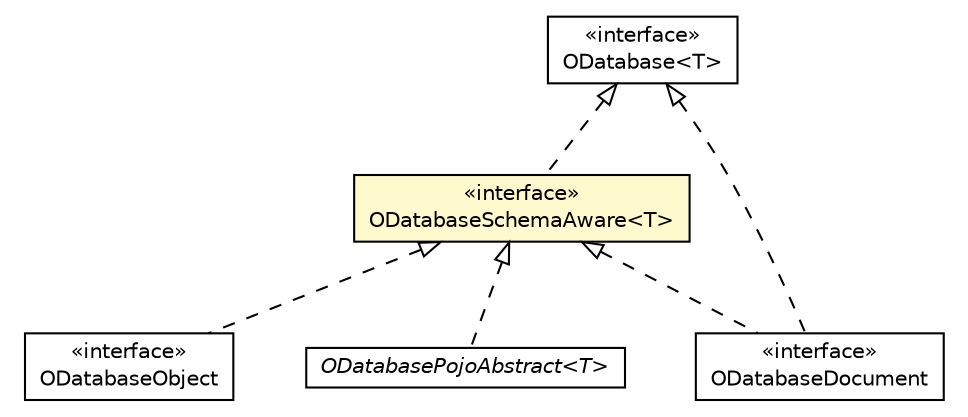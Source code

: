 #!/usr/local/bin/dot
#
# Class diagram 
# Generated by UMLGraph version R5_6-24-gf6e263 (http://www.umlgraph.org/)
#

digraph G {
	edge [fontname="Helvetica",fontsize=10,labelfontname="Helvetica",labelfontsize=10];
	node [fontname="Helvetica",fontsize=10,shape=plaintext];
	nodesep=0.25;
	ranksep=0.5;
	// com.orientechnologies.orient.core.db.ODatabaseSchemaAware<T>
	c1388203 [label=<<table title="com.orientechnologies.orient.core.db.ODatabaseSchemaAware" border="0" cellborder="1" cellspacing="0" cellpadding="2" port="p" bgcolor="lemonChiffon" href="./ODatabaseSchemaAware.html">
		<tr><td><table border="0" cellspacing="0" cellpadding="1">
<tr><td align="center" balign="center"> &#171;interface&#187; </td></tr>
<tr><td align="center" balign="center"> ODatabaseSchemaAware&lt;T&gt; </td></tr>
		</table></td></tr>
		</table>>, URL="./ODatabaseSchemaAware.html", fontname="Helvetica", fontcolor="black", fontsize=10.0];
	// com.orientechnologies.orient.core.db.ODatabase<T>
	c1388221 [label=<<table title="com.orientechnologies.orient.core.db.ODatabase" border="0" cellborder="1" cellspacing="0" cellpadding="2" port="p" href="./ODatabase.html">
		<tr><td><table border="0" cellspacing="0" cellpadding="1">
<tr><td align="center" balign="center"> &#171;interface&#187; </td></tr>
<tr><td align="center" balign="center"> ODatabase&lt;T&gt; </td></tr>
		</table></td></tr>
		</table>>, URL="./ODatabase.html", fontname="Helvetica", fontcolor="black", fontsize=10.0];
	// com.orientechnologies.orient.core.db.object.ODatabaseObject
	c1388278 [label=<<table title="com.orientechnologies.orient.core.db.object.ODatabaseObject" border="0" cellborder="1" cellspacing="0" cellpadding="2" port="p" href="./object/ODatabaseObject.html">
		<tr><td><table border="0" cellspacing="0" cellpadding="1">
<tr><td align="center" balign="center"> &#171;interface&#187; </td></tr>
<tr><td align="center" balign="center"> ODatabaseObject </td></tr>
		</table></td></tr>
		</table>>, URL="./object/ODatabaseObject.html", fontname="Helvetica", fontcolor="black", fontsize=10.0];
	// com.orientechnologies.orient.core.db.document.ODatabaseDocument
	c1388302 [label=<<table title="com.orientechnologies.orient.core.db.document.ODatabaseDocument" border="0" cellborder="1" cellspacing="0" cellpadding="2" port="p" href="./document/ODatabaseDocument.html">
		<tr><td><table border="0" cellspacing="0" cellpadding="1">
<tr><td align="center" balign="center"> &#171;interface&#187; </td></tr>
<tr><td align="center" balign="center"> ODatabaseDocument </td></tr>
		</table></td></tr>
		</table>>, URL="./document/ODatabaseDocument.html", fontname="Helvetica", fontcolor="black", fontsize=10.0];
	// com.orientechnologies.orient.object.db.ODatabasePojoAbstract<T>
	c1389461 [label=<<table title="com.orientechnologies.orient.object.db.ODatabasePojoAbstract" border="0" cellborder="1" cellspacing="0" cellpadding="2" port="p" href="../../object/db/ODatabasePojoAbstract.html">
		<tr><td><table border="0" cellspacing="0" cellpadding="1">
<tr><td align="center" balign="center"><font face="Helvetica-Oblique"> ODatabasePojoAbstract&lt;T&gt; </font></td></tr>
		</table></td></tr>
		</table>>, URL="../../object/db/ODatabasePojoAbstract.html", fontname="Helvetica", fontcolor="black", fontsize=10.0];
	//com.orientechnologies.orient.core.db.ODatabaseSchemaAware<T> implements com.orientechnologies.orient.core.db.ODatabase<T>
	c1388221:p -> c1388203:p [dir=back,arrowtail=empty,style=dashed];
	//com.orientechnologies.orient.core.db.object.ODatabaseObject implements com.orientechnologies.orient.core.db.ODatabaseSchemaAware<T>
	c1388203:p -> c1388278:p [dir=back,arrowtail=empty,style=dashed];
	//com.orientechnologies.orient.core.db.document.ODatabaseDocument implements com.orientechnologies.orient.core.db.ODatabase<T>
	c1388221:p -> c1388302:p [dir=back,arrowtail=empty,style=dashed];
	//com.orientechnologies.orient.core.db.document.ODatabaseDocument implements com.orientechnologies.orient.core.db.ODatabaseSchemaAware<T>
	c1388203:p -> c1388302:p [dir=back,arrowtail=empty,style=dashed];
	//com.orientechnologies.orient.object.db.ODatabasePojoAbstract<T> implements com.orientechnologies.orient.core.db.ODatabaseSchemaAware<T>
	c1388203:p -> c1389461:p [dir=back,arrowtail=empty,style=dashed];
}


